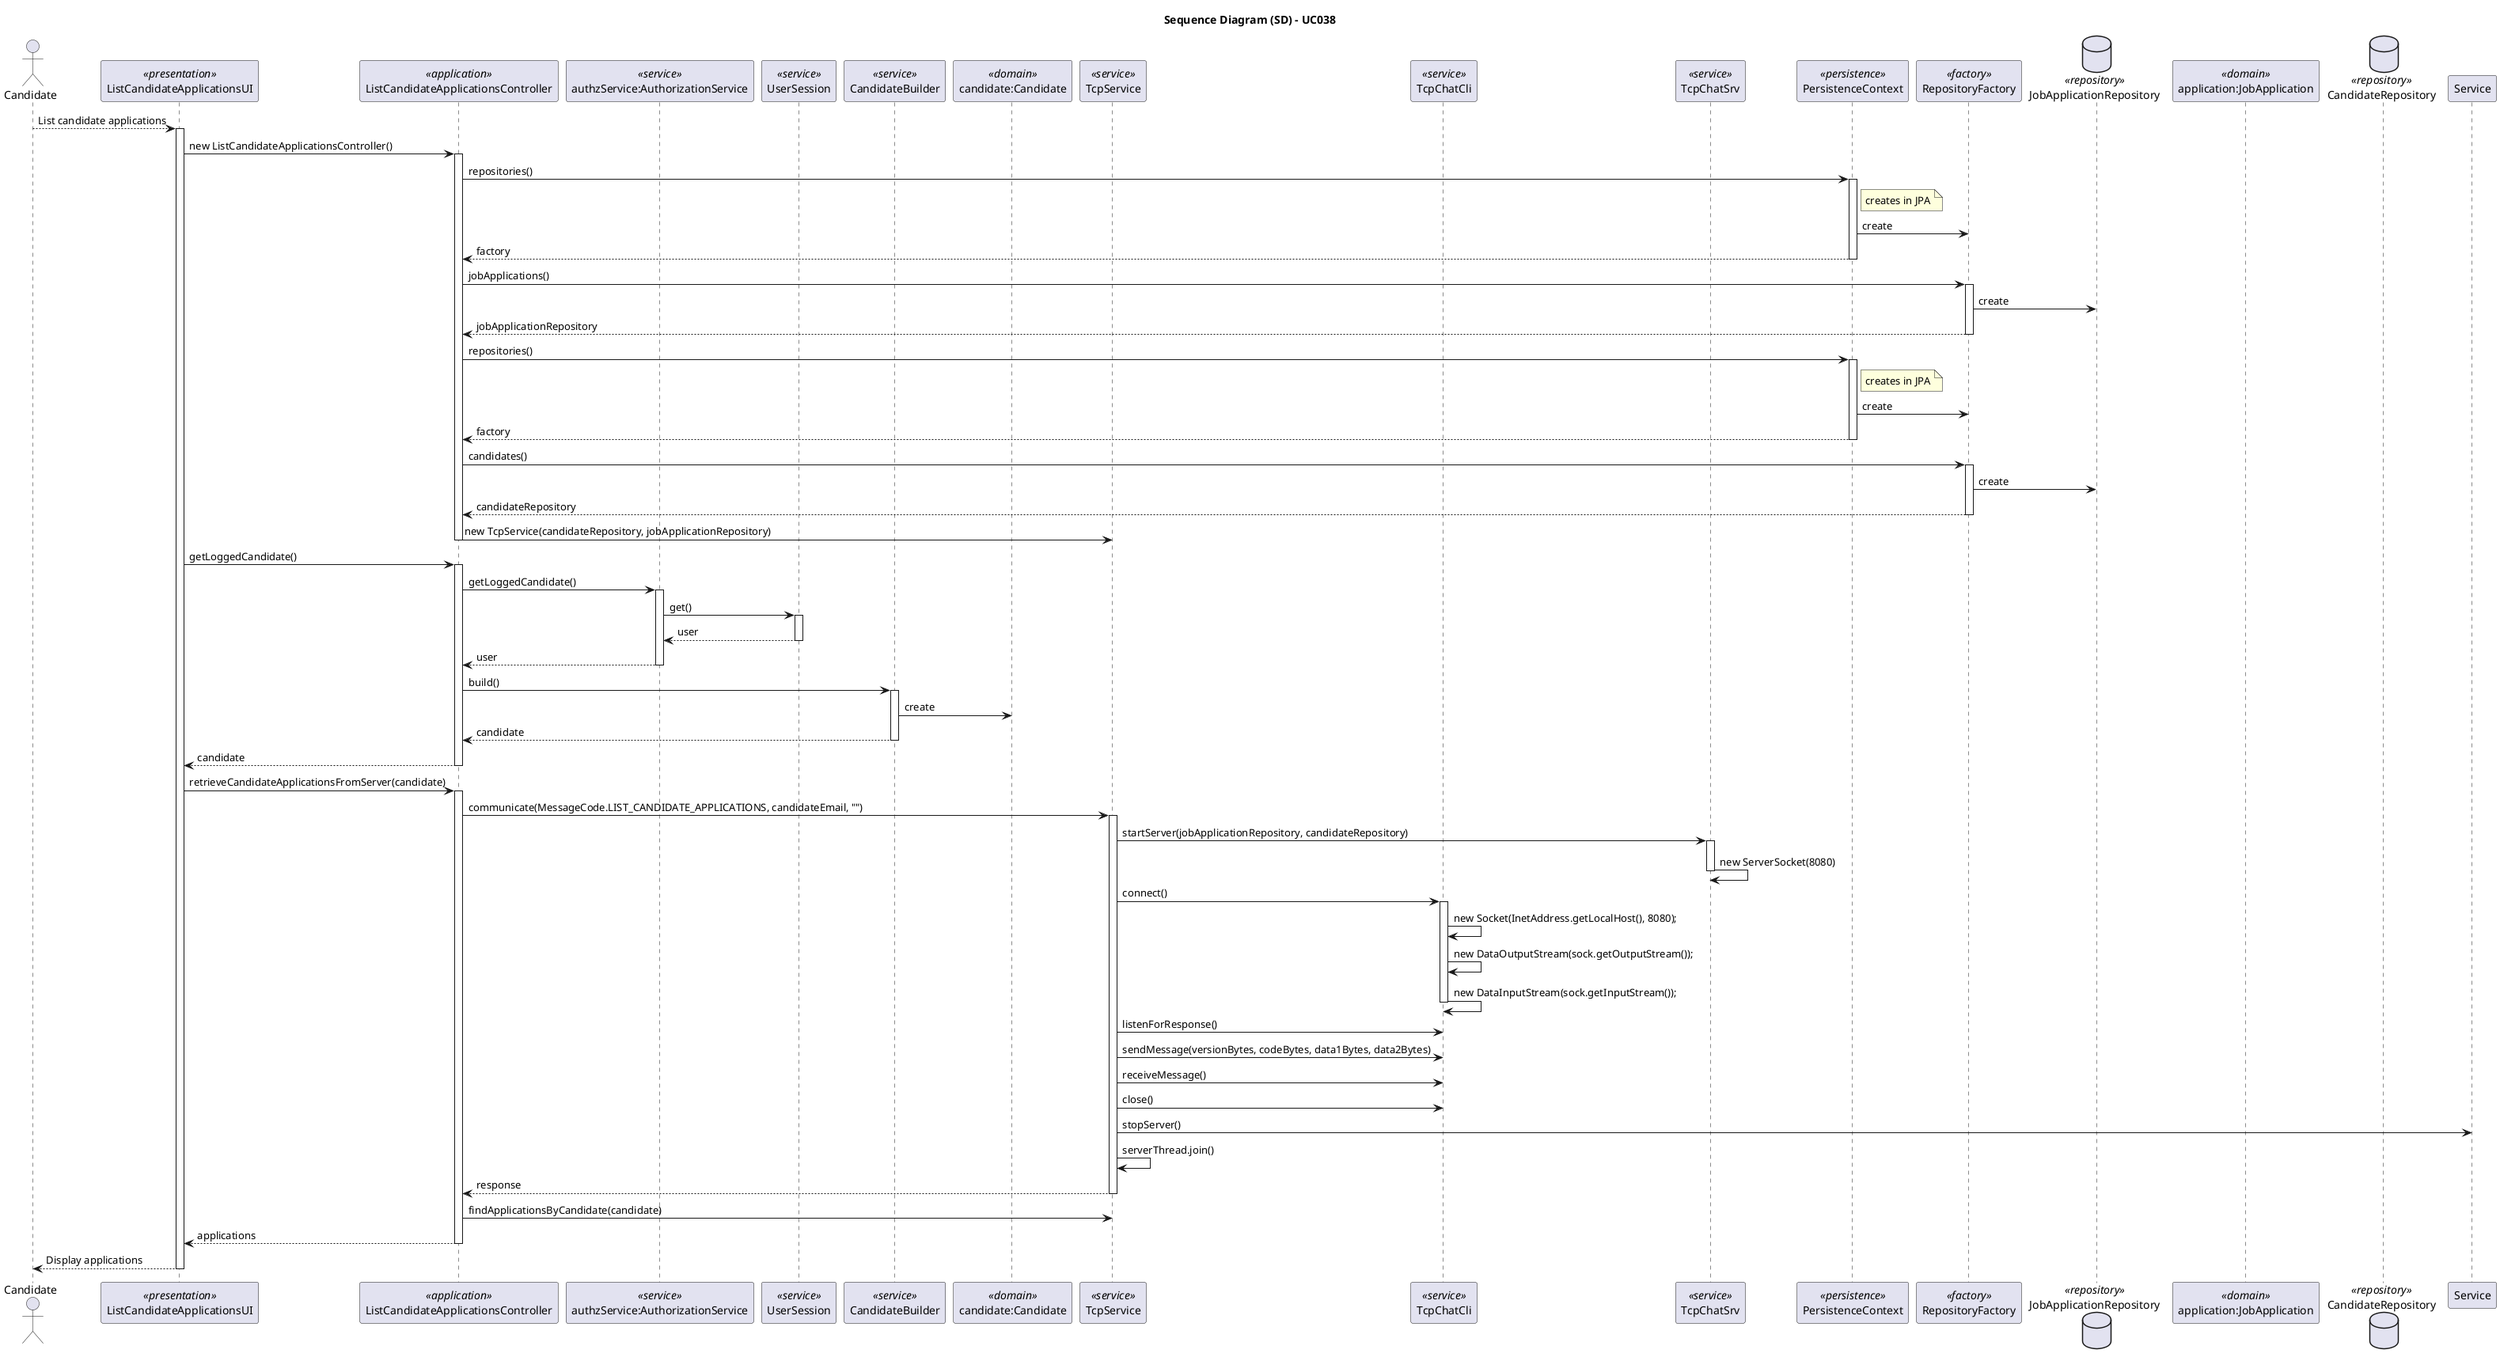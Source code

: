 @startuml
skinparam packageStyle rectangle
skinparam shadowing false
skinparam linetype polyline

skinparam classAttributeIconSize 0

title Sequence Diagram (SD) - UC038

actor Candidate as Actor
participant ListCandidateApplicationsUI as UI <<presentation>>
participant ListCandidateApplicationsController as Controller <<application>>
participant "authzService:AuthorizationService" as AuthzService <<service>>
participant UserSession as UserSession <<service>>
participant CandidateBuilder as CandidateBuilder <<service>>
participant "candidate:Candidate" as CandidateDomain <<domain>>
participant TcpService as TcpService <<service>>
participant TcpChatCli as Client <<service>>
participant TcpChatSrv as Server <<service>>
participant PersistenceContext as Persistence <<persistence>>
participant RepositoryFactory as Factory <<factory>>
database JobApplicationRepository as JobApplicationRepository <<repository>>
participant "application:JobApplication" as JobApplicationDomain <<domain>>
database CandidateRepository as CandidateRepository <<repository>>

Actor --> UI: List candidate applications
activate UI

    UI -> Controller: new ListCandidateApplicationsController()
    activate Controller

        Controller -> Persistence: repositories()
        activate Persistence
            note right of Persistence: creates in JPA
            Persistence -> Factory: create
            Persistence --> Controller: factory
        deactivate Persistence

        Controller -> Factory: jobApplications()
        activate Factory
            Factory -> JobApplicationRepository: create
            Factory --> Controller: jobApplicationRepository
        deactivate Factory

        Controller -> Persistence: repositories()
        activate Persistence
            note right of Persistence: creates in JPA
            Persistence -> Factory: create
            Persistence --> Controller: factory
        deactivate Persistence

        Controller -> Factory: candidates()
        activate Factory
            Factory -> JobApplicationRepository: create
            Factory --> Controller: candidateRepository
        deactivate Factory

        Controller -> TcpService: new TcpService(candidateRepository, jobApplicationRepository)
    deactivate Controller

    UI -> Controller: getLoggedCandidate()
    activate Controller

        Controller -> AuthzService: getLoggedCandidate()
        activate AuthzService

            AuthzService -> UserSession: get()
            activate UserSession

                UserSession --> AuthzService: user
            deactivate UserSession

            AuthzService --> Controller: user
        deactivate AuthzService

        Controller -> CandidateBuilder: build()
        activate CandidateBuilder

            CandidateBuilder -> CandidateDomain: create
            CandidateBuilder --> Controller: candidate
        deactivate CandidateBuilder

        Controller --> UI: candidate
    deactivate Controller

    UI -> Controller: retrieveCandidateApplicationsFromServer(candidate)
    activate Controller

        Controller -> TcpService: communicate(MessageCode.LIST_CANDIDATE_APPLICATIONS, candidateEmail, "")
        activate TcpService

            TcpService -> Server: startServer(jobApplicationRepository, candidateRepository)
            activate Server

                Server -> Server: new ServerSocket(8080)
            deactivate Server

            TcpService -> Client: connect()
            activate Client

                Client -> Client: new Socket(InetAddress.getLocalHost(), 8080);
                Client -> Client: new DataOutputStream(sock.getOutputStream());
                Client -> Client: new DataInputStream(sock.getInputStream());
            deactivate Client

            TcpService -> Client: listenForResponse()

            TcpService -> Client: sendMessage(versionBytes, codeBytes, data1Bytes, data2Bytes)

            TcpService -> Client: receiveMessage()

            TcpService -> Client: close()

            TcpService -> Service: stopServer()

            TcpService -> TcpService: serverThread.join()

            TcpService --> Controller: response
        deactivate TcpService

        Controller -> TcpService: findApplicationsByCandidate(candidate)

        Controller --> UI: applications
    deactivate Controller

    UI --> Actor: Display applications
deactivate UI

@enduml